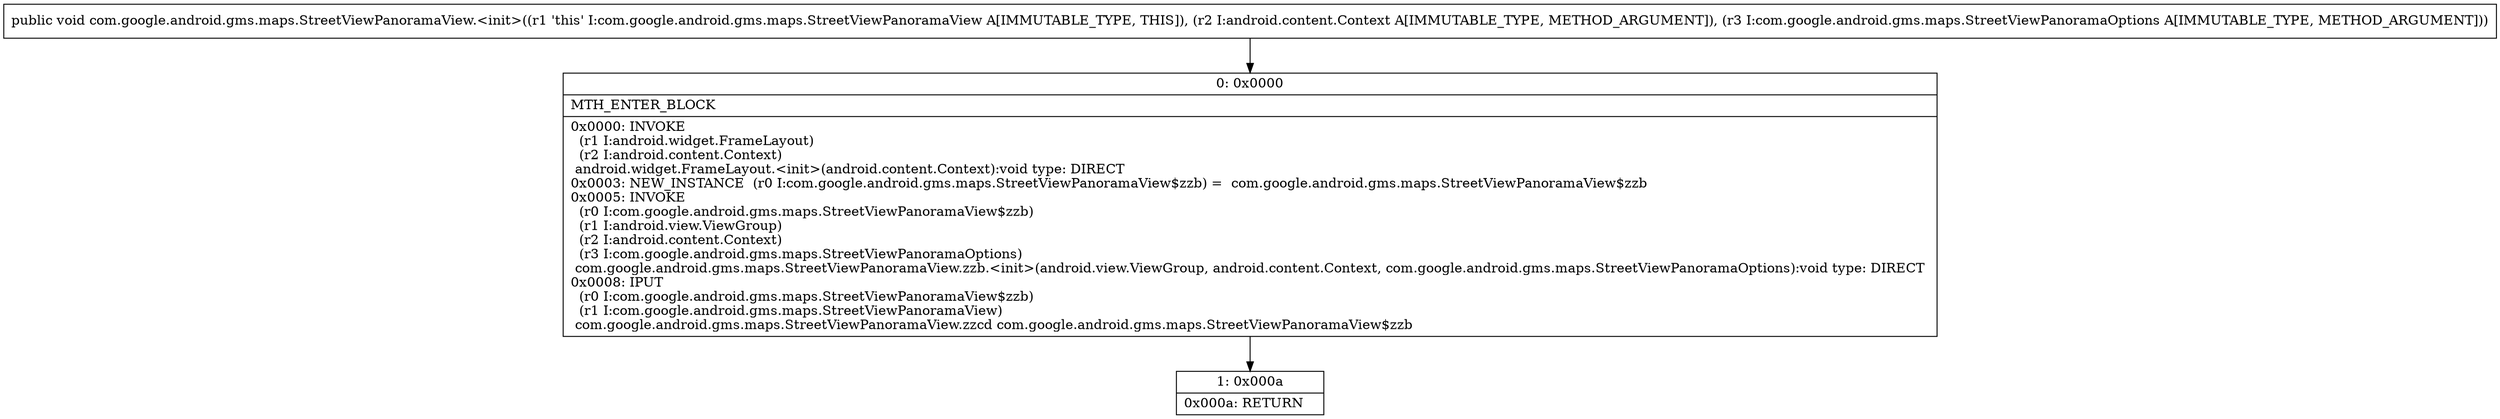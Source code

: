 digraph "CFG forcom.google.android.gms.maps.StreetViewPanoramaView.\<init\>(Landroid\/content\/Context;Lcom\/google\/android\/gms\/maps\/StreetViewPanoramaOptions;)V" {
Node_0 [shape=record,label="{0\:\ 0x0000|MTH_ENTER_BLOCK\l|0x0000: INVOKE  \l  (r1 I:android.widget.FrameLayout)\l  (r2 I:android.content.Context)\l android.widget.FrameLayout.\<init\>(android.content.Context):void type: DIRECT \l0x0003: NEW_INSTANCE  (r0 I:com.google.android.gms.maps.StreetViewPanoramaView$zzb) =  com.google.android.gms.maps.StreetViewPanoramaView$zzb \l0x0005: INVOKE  \l  (r0 I:com.google.android.gms.maps.StreetViewPanoramaView$zzb)\l  (r1 I:android.view.ViewGroup)\l  (r2 I:android.content.Context)\l  (r3 I:com.google.android.gms.maps.StreetViewPanoramaOptions)\l com.google.android.gms.maps.StreetViewPanoramaView.zzb.\<init\>(android.view.ViewGroup, android.content.Context, com.google.android.gms.maps.StreetViewPanoramaOptions):void type: DIRECT \l0x0008: IPUT  \l  (r0 I:com.google.android.gms.maps.StreetViewPanoramaView$zzb)\l  (r1 I:com.google.android.gms.maps.StreetViewPanoramaView)\l com.google.android.gms.maps.StreetViewPanoramaView.zzcd com.google.android.gms.maps.StreetViewPanoramaView$zzb \l}"];
Node_1 [shape=record,label="{1\:\ 0x000a|0x000a: RETURN   \l}"];
MethodNode[shape=record,label="{public void com.google.android.gms.maps.StreetViewPanoramaView.\<init\>((r1 'this' I:com.google.android.gms.maps.StreetViewPanoramaView A[IMMUTABLE_TYPE, THIS]), (r2 I:android.content.Context A[IMMUTABLE_TYPE, METHOD_ARGUMENT]), (r3 I:com.google.android.gms.maps.StreetViewPanoramaOptions A[IMMUTABLE_TYPE, METHOD_ARGUMENT])) }"];
MethodNode -> Node_0;
Node_0 -> Node_1;
}

